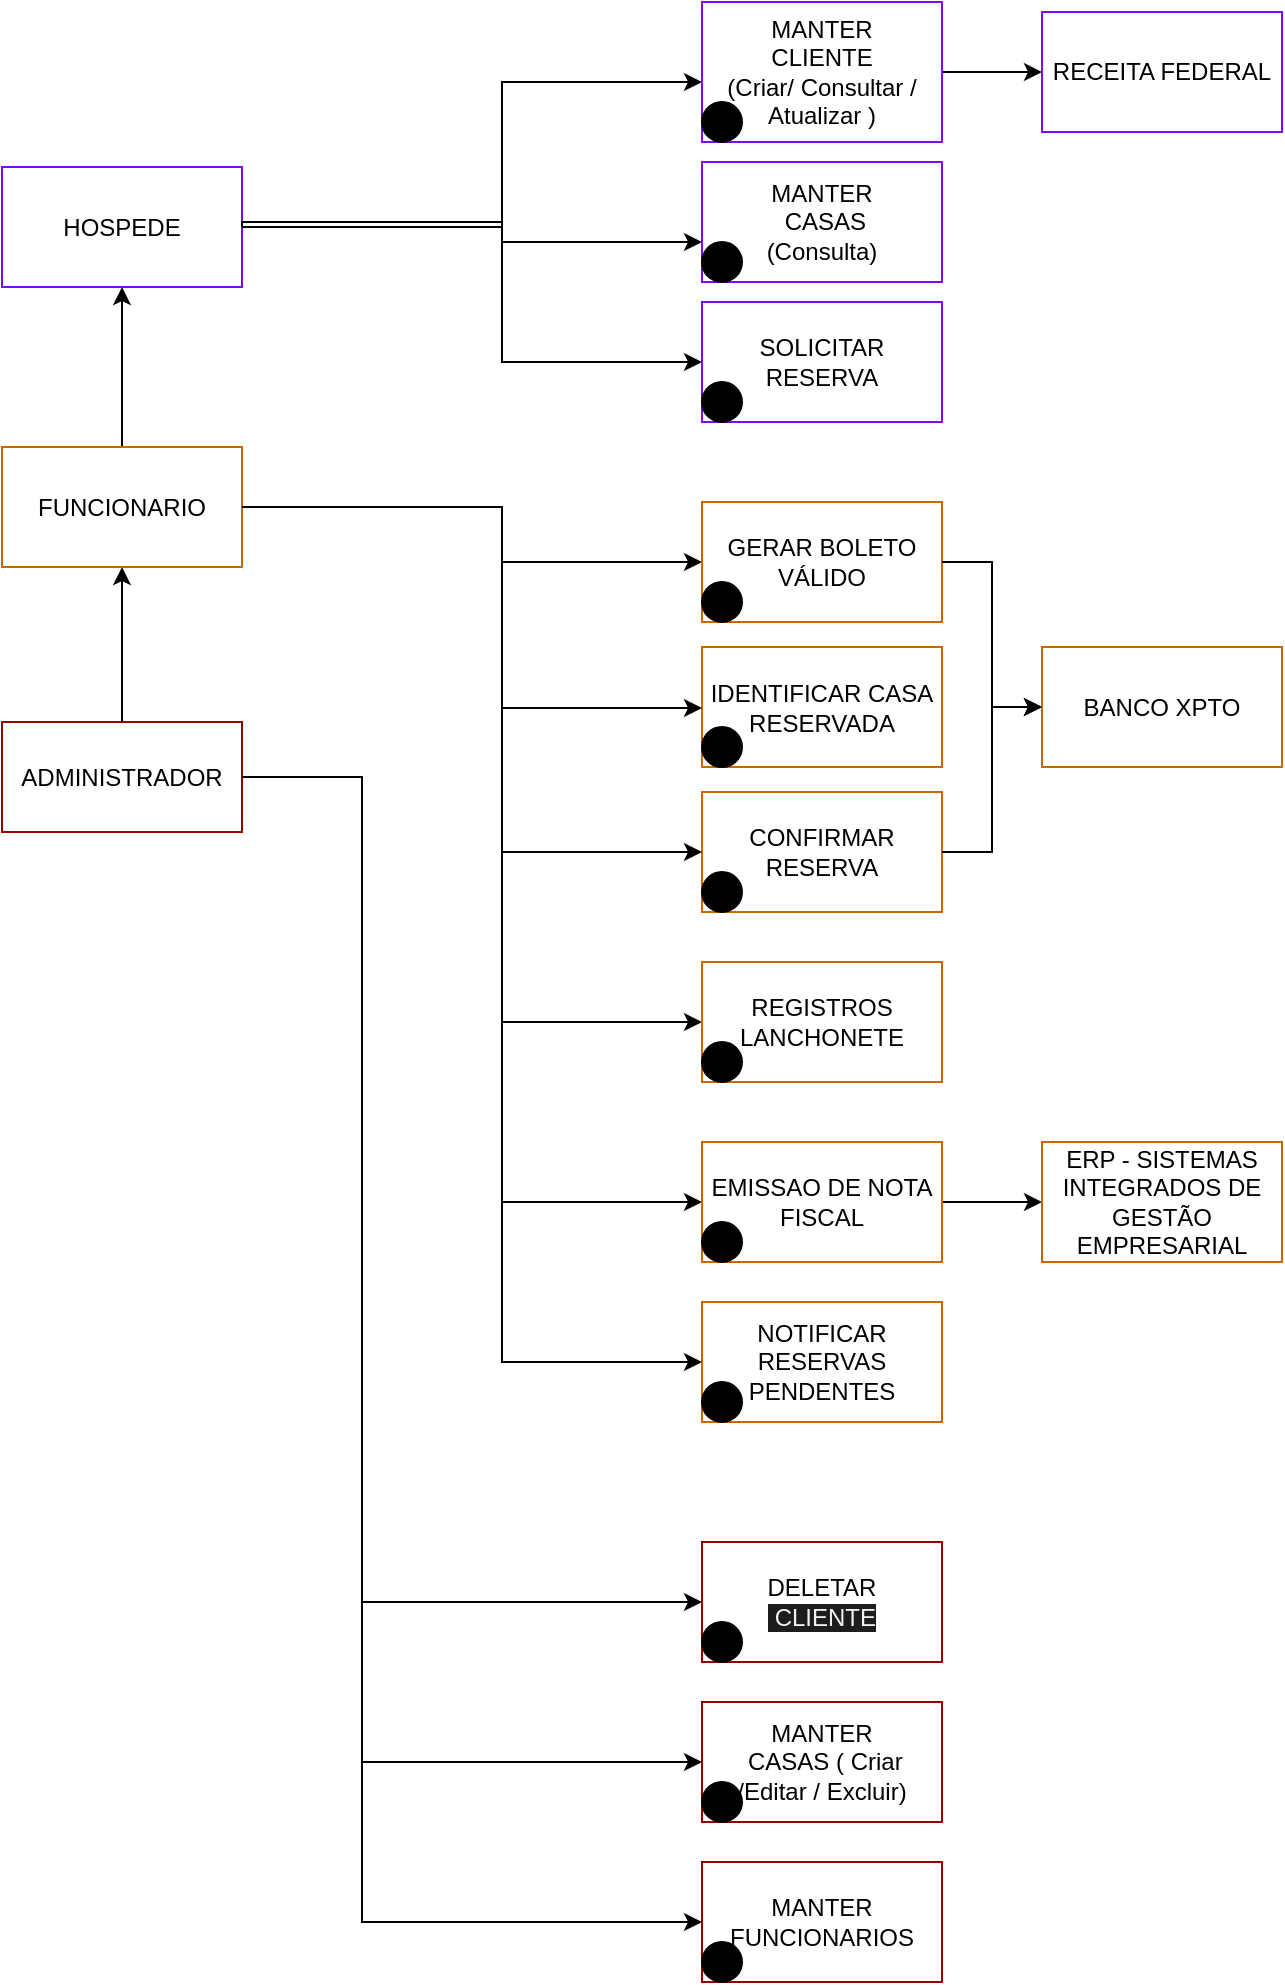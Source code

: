 <mxfile version="24.0.4" type="device">
  <diagram name="v2.1" id="9f3W9VO9dHgqnGIH7AgD">
    <mxGraphModel dx="818" dy="1060" grid="1" gridSize="10" guides="1" tooltips="1" connect="1" arrows="1" fold="1" page="1" pageScale="1" pageWidth="1100" pageHeight="850" background="none" math="0" shadow="0">
      <root>
        <mxCell id="Ho6uRe960rDuoMjPk8a8-0" />
        <mxCell id="Ho6uRe960rDuoMjPk8a8-1" parent="Ho6uRe960rDuoMjPk8a8-0" />
        <mxCell id="Ho6uRe960rDuoMjPk8a8-2" value="" style="edgeStyle=orthogonalEdgeStyle;rounded=0;orthogonalLoop=1;jettySize=auto;html=1;" parent="Ho6uRe960rDuoMjPk8a8-1" source="Ho6uRe960rDuoMjPk8a8-4" target="Ho6uRe960rDuoMjPk8a8-9" edge="1">
          <mxGeometry relative="1" as="geometry" />
        </mxCell>
        <mxCell id="Ho6uRe960rDuoMjPk8a8-3" value="" style="edgeStyle=orthogonalEdgeStyle;rounded=0;orthogonalLoop=1;jettySize=auto;html=1;entryX=0;entryY=0.5;entryDx=0;entryDy=0;" parent="Ho6uRe960rDuoMjPk8a8-1" source="Ho6uRe960rDuoMjPk8a8-4" target="Ho6uRe960rDuoMjPk8a8-16" edge="1">
          <mxGeometry relative="1" as="geometry">
            <Array as="points">
              <mxPoint x="260" y="458" />
              <mxPoint x="260" y="870" />
            </Array>
          </mxGeometry>
        </mxCell>
        <mxCell id="Ho6uRe960rDuoMjPk8a8-4" value="ADMINISTRADOR" style="rounded=0;whiteSpace=wrap;html=1;strokeColor=#990000;" parent="Ho6uRe960rDuoMjPk8a8-1" vertex="1">
          <mxGeometry x="80" y="430" width="120" height="55" as="geometry" />
        </mxCell>
        <mxCell id="Ho6uRe960rDuoMjPk8a8-5" value="" style="edgeStyle=orthogonalEdgeStyle;rounded=0;orthogonalLoop=1;jettySize=auto;html=1;" parent="Ho6uRe960rDuoMjPk8a8-1" source="Ho6uRe960rDuoMjPk8a8-9" target="Ho6uRe960rDuoMjPk8a8-11" edge="1">
          <mxGeometry relative="1" as="geometry" />
        </mxCell>
        <mxCell id="Ho6uRe960rDuoMjPk8a8-6" value="" style="edgeStyle=orthogonalEdgeStyle;rounded=0;orthogonalLoop=1;jettySize=auto;html=1;entryX=0;entryY=0.5;entryDx=0;entryDy=0;" parent="Ho6uRe960rDuoMjPk8a8-1" source="Ho6uRe960rDuoMjPk8a8-9" target="Ho6uRe960rDuoMjPk8a8-19" edge="1">
          <mxGeometry relative="1" as="geometry">
            <Array as="points">
              <mxPoint x="330" y="323" />
              <mxPoint x="330" y="350" />
            </Array>
          </mxGeometry>
        </mxCell>
        <mxCell id="Ho6uRe960rDuoMjPk8a8-7" value="" style="edgeStyle=orthogonalEdgeStyle;rounded=0;orthogonalLoop=1;jettySize=auto;html=1;entryX=0;entryY=0.5;entryDx=0;entryDy=0;" parent="Ho6uRe960rDuoMjPk8a8-1" source="Ho6uRe960rDuoMjPk8a8-9" target="Ho6uRe960rDuoMjPk8a8-24" edge="1">
          <mxGeometry relative="1" as="geometry">
            <Array as="points">
              <mxPoint x="330" y="323" />
              <mxPoint x="330" y="580" />
            </Array>
          </mxGeometry>
        </mxCell>
        <mxCell id="Ho6uRe960rDuoMjPk8a8-8" value="" style="edgeStyle=orthogonalEdgeStyle;rounded=0;orthogonalLoop=1;jettySize=auto;html=1;entryX=0;entryY=0.5;entryDx=0;entryDy=0;" parent="Ho6uRe960rDuoMjPk8a8-1" source="Ho6uRe960rDuoMjPk8a8-9" target="Ho6uRe960rDuoMjPk8a8-26" edge="1">
          <mxGeometry relative="1" as="geometry">
            <Array as="points">
              <mxPoint x="330" y="323" />
              <mxPoint x="330" y="670" />
            </Array>
          </mxGeometry>
        </mxCell>
        <mxCell id="Ho6uRe960rDuoMjPk8a8-9" value="FUNCIONARIO" style="whiteSpace=wrap;html=1;rounded=0;strokeColor=#CC6600;" parent="Ho6uRe960rDuoMjPk8a8-1" vertex="1">
          <mxGeometry x="80" y="292.5" width="120" height="60" as="geometry" />
        </mxCell>
        <mxCell id="Ho6uRe960rDuoMjPk8a8-10" value="" style="edgeStyle=orthogonalEdgeStyle;rounded=0;orthogonalLoop=1;jettySize=auto;html=1;" parent="Ho6uRe960rDuoMjPk8a8-1" source="Ho6uRe960rDuoMjPk8a8-11" target="Ho6uRe960rDuoMjPk8a8-13" edge="1">
          <mxGeometry relative="1" as="geometry">
            <Array as="points">
              <mxPoint x="330" y="183" />
              <mxPoint x="330" y="110" />
            </Array>
          </mxGeometry>
        </mxCell>
        <mxCell id="Ho6uRe960rDuoMjPk8a8-11" value="HOSPEDE" style="whiteSpace=wrap;html=1;rounded=0;strokeColor=#780AFF;" parent="Ho6uRe960rDuoMjPk8a8-1" vertex="1">
          <mxGeometry x="80" y="152.5" width="120" height="60" as="geometry" />
        </mxCell>
        <mxCell id="Ho6uRe960rDuoMjPk8a8-12" value="" style="edgeStyle=orthogonalEdgeStyle;rounded=0;orthogonalLoop=1;jettySize=auto;html=1;" parent="Ho6uRe960rDuoMjPk8a8-1" source="Ho6uRe960rDuoMjPk8a8-13" target="Ho6uRe960rDuoMjPk8a8-30" edge="1">
          <mxGeometry relative="1" as="geometry" />
        </mxCell>
        <mxCell id="Ho6uRe960rDuoMjPk8a8-13" value="&lt;div&gt;MANTER&lt;/div&gt;&lt;div&gt;CLIENTE&lt;br&gt;(Criar/ Consultar / Atualizar )&lt;/div&gt;" style="whiteSpace=wrap;html=1;rounded=0;strokeColor=#780AFF;" parent="Ho6uRe960rDuoMjPk8a8-1" vertex="1">
          <mxGeometry x="430" y="70" width="120" height="70" as="geometry" />
        </mxCell>
        <mxCell id="Ho6uRe960rDuoMjPk8a8-14" value="MANTER&lt;div&gt;&amp;nbsp;CASAS &lt;br&gt;(Consulta)&lt;/div&gt;" style="whiteSpace=wrap;html=1;rounded=0;strokeColor=#780AFF;" parent="Ho6uRe960rDuoMjPk8a8-1" vertex="1">
          <mxGeometry x="430" y="150" width="120" height="60" as="geometry" />
        </mxCell>
        <mxCell id="Ho6uRe960rDuoMjPk8a8-15" value="" style="edgeStyle=orthogonalEdgeStyle;rounded=0;orthogonalLoop=1;jettySize=auto;html=1;exitX=1;exitY=0.5;exitDx=0;exitDy=0;entryX=0;entryY=0.5;entryDx=0;entryDy=0;" parent="Ho6uRe960rDuoMjPk8a8-1" source="Ho6uRe960rDuoMjPk8a8-11" edge="1">
          <mxGeometry relative="1" as="geometry">
            <mxPoint x="200" y="192.5" as="sourcePoint" />
            <mxPoint x="430.0" y="190" as="targetPoint" />
            <Array as="points">
              <mxPoint x="200" y="180" />
              <mxPoint x="330" y="180" />
              <mxPoint x="330" y="190" />
            </Array>
          </mxGeometry>
        </mxCell>
        <mxCell id="Ho6uRe960rDuoMjPk8a8-16" value="&lt;div&gt;DELETAR&lt;br&gt;&lt;/div&gt;&lt;div style=&quot;border-color: rgb(0, 0, 0); color: rgb(240, 240, 240); font-family: Helvetica; font-size: 12px; font-style: normal; font-variant-ligatures: normal; font-variant-caps: normal; font-weight: 400; letter-spacing: normal; orphans: 2; text-align: center; text-indent: 0px; text-transform: none; widows: 2; word-spacing: 0px; -webkit-text-stroke-width: 0px; white-space: normal; background-color: rgb(27, 29, 30); text-decoration-thickness: initial; text-decoration-style: initial; text-decoration-color: initial;&quot;&gt;&amp;nbsp;CLIENTE&lt;/div&gt;" style="whiteSpace=wrap;html=1;rounded=0;strokeColor=#990000;" parent="Ho6uRe960rDuoMjPk8a8-1" vertex="1">
          <mxGeometry x="430" y="840" width="120" height="60" as="geometry" />
        </mxCell>
        <mxCell id="Ho6uRe960rDuoMjPk8a8-17" value="MANTER&lt;div&gt;&amp;nbsp;CASAS ( Criar /Editar / Excluir)&lt;/div&gt;" style="whiteSpace=wrap;html=1;rounded=0;strokeColor=#990000;" parent="Ho6uRe960rDuoMjPk8a8-1" vertex="1">
          <mxGeometry x="430" y="920" width="120" height="60" as="geometry" />
        </mxCell>
        <mxCell id="Ho6uRe960rDuoMjPk8a8-18" value="" style="edgeStyle=orthogonalEdgeStyle;rounded=0;orthogonalLoop=1;jettySize=auto;html=1;entryX=0;entryY=0.5;entryDx=0;entryDy=0;exitX=1;exitY=0.5;exitDx=0;exitDy=0;" parent="Ho6uRe960rDuoMjPk8a8-1" source="Ho6uRe960rDuoMjPk8a8-4" target="Ho6uRe960rDuoMjPk8a8-17" edge="1">
          <mxGeometry relative="1" as="geometry">
            <mxPoint x="210" y="468" as="sourcePoint" />
            <mxPoint x="440" y="468" as="targetPoint" />
            <Array as="points">
              <mxPoint x="260" y="458" />
              <mxPoint x="260" y="950" />
            </Array>
          </mxGeometry>
        </mxCell>
        <mxCell id="Ho6uRe960rDuoMjPk8a8-19" value="GERAR BOLETO VÁLIDO" style="whiteSpace=wrap;html=1;rounded=0;strokeColor=#CC6600;" parent="Ho6uRe960rDuoMjPk8a8-1" vertex="1">
          <mxGeometry x="430" y="320" width="120" height="60" as="geometry" />
        </mxCell>
        <mxCell id="Ho6uRe960rDuoMjPk8a8-20" value="" style="edgeStyle=orthogonalEdgeStyle;rounded=0;orthogonalLoop=1;jettySize=auto;html=1;exitX=1;exitY=0.5;exitDx=0;exitDy=0;entryX=0;entryY=0.5;entryDx=0;entryDy=0;" parent="Ho6uRe960rDuoMjPk8a8-1" source="Ho6uRe960rDuoMjPk8a8-19" target="Ho6uRe960rDuoMjPk8a8-28" edge="1">
          <mxGeometry relative="1" as="geometry" />
        </mxCell>
        <mxCell id="Ho6uRe960rDuoMjPk8a8-21" value="IDENTIFICAR CASA RESERVADA" style="whiteSpace=wrap;html=1;rounded=0;strokeColor=#CC6600;" parent="Ho6uRe960rDuoMjPk8a8-1" vertex="1">
          <mxGeometry x="430" y="392.5" width="120" height="60" as="geometry" />
        </mxCell>
        <mxCell id="Ho6uRe960rDuoMjPk8a8-22" value="CONFIRMAR RESERVA" style="whiteSpace=wrap;html=1;rounded=0;strokeColor=#CC6600;" parent="Ho6uRe960rDuoMjPk8a8-1" vertex="1">
          <mxGeometry x="430" y="465" width="120" height="60" as="geometry" />
        </mxCell>
        <mxCell id="Ho6uRe960rDuoMjPk8a8-23" value="" style="edgeStyle=orthogonalEdgeStyle;rounded=0;orthogonalLoop=1;jettySize=auto;html=1;entryX=0;entryY=0.5;entryDx=0;entryDy=0;exitX=1;exitY=0.5;exitDx=0;exitDy=0;" parent="Ho6uRe960rDuoMjPk8a8-1" source="Ho6uRe960rDuoMjPk8a8-9" target="Ho6uRe960rDuoMjPk8a8-22" edge="1">
          <mxGeometry relative="1" as="geometry">
            <mxPoint x="210" y="333" as="sourcePoint" />
            <mxPoint x="440" y="320" as="targetPoint" />
            <Array as="points">
              <mxPoint x="330" y="323" />
              <mxPoint x="330" y="495" />
            </Array>
          </mxGeometry>
        </mxCell>
        <mxCell id="Ho6uRe960rDuoMjPk8a8-24" value="REGISTROS LANCHONETE" style="whiteSpace=wrap;html=1;rounded=0;strokeColor=#CC6600;" parent="Ho6uRe960rDuoMjPk8a8-1" vertex="1">
          <mxGeometry x="430" y="550" width="120" height="60" as="geometry" />
        </mxCell>
        <mxCell id="Ho6uRe960rDuoMjPk8a8-25" value="" style="edgeStyle=orthogonalEdgeStyle;rounded=0;orthogonalLoop=1;jettySize=auto;html=1;" parent="Ho6uRe960rDuoMjPk8a8-1" source="Ho6uRe960rDuoMjPk8a8-26" target="Ho6uRe960rDuoMjPk8a8-31" edge="1">
          <mxGeometry relative="1" as="geometry" />
        </mxCell>
        <mxCell id="Ho6uRe960rDuoMjPk8a8-26" value="EMISSAO DE NOTA FISCAL" style="whiteSpace=wrap;html=1;rounded=0;strokeColor=#CC6600;" parent="Ho6uRe960rDuoMjPk8a8-1" vertex="1">
          <mxGeometry x="430" y="640" width="120" height="60" as="geometry" />
        </mxCell>
        <mxCell id="Ho6uRe960rDuoMjPk8a8-27" value="" style="edgeStyle=orthogonalEdgeStyle;rounded=0;orthogonalLoop=1;jettySize=auto;html=1;entryX=0;entryY=0.5;entryDx=0;entryDy=0;exitX=1;exitY=0.5;exitDx=0;exitDy=0;" parent="Ho6uRe960rDuoMjPk8a8-1" source="Ho6uRe960rDuoMjPk8a8-9" target="Ho6uRe960rDuoMjPk8a8-21" edge="1">
          <mxGeometry relative="1" as="geometry">
            <mxPoint x="210" y="333" as="sourcePoint" />
            <mxPoint x="440" y="290" as="targetPoint" />
            <Array as="points">
              <mxPoint x="330" y="323" />
              <mxPoint x="330" y="423" />
              <mxPoint x="430" y="423" />
            </Array>
          </mxGeometry>
        </mxCell>
        <mxCell id="Ho6uRe960rDuoMjPk8a8-28" value="BANCO XPTO" style="whiteSpace=wrap;html=1;strokeColor=#CC6600;rounded=0;" parent="Ho6uRe960rDuoMjPk8a8-1" vertex="1">
          <mxGeometry x="600" y="392.5" width="120" height="60" as="geometry" />
        </mxCell>
        <mxCell id="Ho6uRe960rDuoMjPk8a8-29" value="" style="edgeStyle=orthogonalEdgeStyle;rounded=0;orthogonalLoop=1;jettySize=auto;html=1;exitX=1;exitY=0.5;exitDx=0;exitDy=0;entryX=0;entryY=0.5;entryDx=0;entryDy=0;" parent="Ho6uRe960rDuoMjPk8a8-1" source="Ho6uRe960rDuoMjPk8a8-22" target="Ho6uRe960rDuoMjPk8a8-28" edge="1">
          <mxGeometry relative="1" as="geometry">
            <mxPoint x="560" y="363" as="sourcePoint" />
            <mxPoint x="680" y="363" as="targetPoint" />
          </mxGeometry>
        </mxCell>
        <mxCell id="Ho6uRe960rDuoMjPk8a8-30" value="RECEITA FEDERAL" style="whiteSpace=wrap;html=1;strokeColor=#780AFF;rounded=0;" parent="Ho6uRe960rDuoMjPk8a8-1" vertex="1">
          <mxGeometry x="600" y="75" width="120" height="60" as="geometry" />
        </mxCell>
        <mxCell id="Ho6uRe960rDuoMjPk8a8-31" value="ERP - SISTEMAS INTEGRADOS DE GESTÃO EMPRESARIAL" style="whiteSpace=wrap;html=1;strokeColor=#CC6600;rounded=0;" parent="Ho6uRe960rDuoMjPk8a8-1" vertex="1">
          <mxGeometry x="600" y="640" width="120" height="60" as="geometry" />
        </mxCell>
        <mxCell id="Ho6uRe960rDuoMjPk8a8-32" value="SOLICITAR RESERVA" style="whiteSpace=wrap;html=1;rounded=0;strokeColor=#780AFF;" parent="Ho6uRe960rDuoMjPk8a8-1" vertex="1">
          <mxGeometry x="430" y="220" width="120" height="60" as="geometry" />
        </mxCell>
        <mxCell id="Ho6uRe960rDuoMjPk8a8-33" value="" style="edgeStyle=orthogonalEdgeStyle;rounded=0;orthogonalLoop=1;jettySize=auto;html=1;exitX=1;exitY=0.5;exitDx=0;exitDy=0;entryX=0;entryY=0.5;entryDx=0;entryDy=0;" parent="Ho6uRe960rDuoMjPk8a8-1" source="Ho6uRe960rDuoMjPk8a8-11" target="Ho6uRe960rDuoMjPk8a8-32" edge="1">
          <mxGeometry relative="1" as="geometry">
            <mxPoint x="210" y="193" as="sourcePoint" />
            <mxPoint x="440.0" y="200" as="targetPoint" />
            <Array as="points">
              <mxPoint x="330" y="183" />
              <mxPoint x="330" y="250" />
            </Array>
          </mxGeometry>
        </mxCell>
        <mxCell id="Ho6uRe960rDuoMjPk8a8-34" value="NOTIFICAR RESERVAS PENDENTES" style="whiteSpace=wrap;html=1;rounded=0;strokeColor=#CC6600;" parent="Ho6uRe960rDuoMjPk8a8-1" vertex="1">
          <mxGeometry x="430" y="720" width="120" height="60" as="geometry" />
        </mxCell>
        <mxCell id="Ho6uRe960rDuoMjPk8a8-35" value="" style="edgeStyle=orthogonalEdgeStyle;rounded=0;orthogonalLoop=1;jettySize=auto;html=1;entryX=0;entryY=0.5;entryDx=0;entryDy=0;exitX=1;exitY=0.5;exitDx=0;exitDy=0;" parent="Ho6uRe960rDuoMjPk8a8-1" source="Ho6uRe960rDuoMjPk8a8-9" target="Ho6uRe960rDuoMjPk8a8-34" edge="1">
          <mxGeometry relative="1" as="geometry">
            <Array as="points">
              <mxPoint x="330" y="323" />
              <mxPoint x="330" y="750" />
            </Array>
            <mxPoint x="210" y="333" as="sourcePoint" />
            <mxPoint x="450" y="680" as="targetPoint" />
          </mxGeometry>
        </mxCell>
        <mxCell id="Ho6uRe960rDuoMjPk8a8-36" value="&lt;div&gt;MANTER&lt;/div&gt;FUNCIONARIOS" style="whiteSpace=wrap;html=1;rounded=0;strokeColor=#990000;" parent="Ho6uRe960rDuoMjPk8a8-1" vertex="1">
          <mxGeometry x="430" y="1000" width="120" height="60" as="geometry" />
        </mxCell>
        <mxCell id="Ho6uRe960rDuoMjPk8a8-37" value="" style="edgeStyle=orthogonalEdgeStyle;rounded=0;orthogonalLoop=1;jettySize=auto;html=1;entryX=0;entryY=0.5;entryDx=0;entryDy=0;exitX=1;exitY=0.5;exitDx=0;exitDy=0;" parent="Ho6uRe960rDuoMjPk8a8-1" source="Ho6uRe960rDuoMjPk8a8-4" target="Ho6uRe960rDuoMjPk8a8-36" edge="1">
          <mxGeometry relative="1" as="geometry">
            <mxPoint x="210" y="468" as="sourcePoint" />
            <mxPoint x="450" y="960" as="targetPoint" />
            <Array as="points">
              <mxPoint x="260" y="458" />
              <mxPoint x="260" y="1030" />
            </Array>
          </mxGeometry>
        </mxCell>
        <mxCell id="Ho6uRe960rDuoMjPk8a8-38" value="1" style="ellipse;whiteSpace=wrap;html=1;aspect=fixed;fillColor=#000000;" parent="Ho6uRe960rDuoMjPk8a8-1" vertex="1">
          <mxGeometry x="430" y="120" width="20" height="20" as="geometry" />
        </mxCell>
        <mxCell id="Ho6uRe960rDuoMjPk8a8-39" value="2" style="ellipse;whiteSpace=wrap;html=1;aspect=fixed;fillColor=#000000;" parent="Ho6uRe960rDuoMjPk8a8-1" vertex="1">
          <mxGeometry x="430" y="190" width="20" height="20" as="geometry" />
        </mxCell>
        <mxCell id="Ho6uRe960rDuoMjPk8a8-40" value="3" style="ellipse;whiteSpace=wrap;html=1;aspect=fixed;fillColor=#000000;fontStyle=1" parent="Ho6uRe960rDuoMjPk8a8-1" vertex="1">
          <mxGeometry x="430" y="1040" width="20" height="20" as="geometry" />
        </mxCell>
        <mxCell id="Ho6uRe960rDuoMjPk8a8-41" value="4" style="ellipse;whiteSpace=wrap;html=1;aspect=fixed;fillColor=#000000;fontStyle=1" parent="Ho6uRe960rDuoMjPk8a8-1" vertex="1">
          <mxGeometry x="430" y="260" width="20" height="20" as="geometry" />
        </mxCell>
        <mxCell id="Ho6uRe960rDuoMjPk8a8-42" value="5" style="ellipse;whiteSpace=wrap;html=1;aspect=fixed;fillColor=#000000;fontStyle=1" parent="Ho6uRe960rDuoMjPk8a8-1" vertex="1">
          <mxGeometry x="430" y="360" width="20" height="20" as="geometry" />
        </mxCell>
        <mxCell id="Ho6uRe960rDuoMjPk8a8-43" value="6" style="ellipse;whiteSpace=wrap;html=1;aspect=fixed;fillColor=#000000;fontStyle=1" parent="Ho6uRe960rDuoMjPk8a8-1" vertex="1">
          <mxGeometry x="430" y="432.5" width="20" height="20" as="geometry" />
        </mxCell>
        <mxCell id="Ho6uRe960rDuoMjPk8a8-44" value="7" style="ellipse;whiteSpace=wrap;html=1;aspect=fixed;fillColor=#000000;fontStyle=1" parent="Ho6uRe960rDuoMjPk8a8-1" vertex="1">
          <mxGeometry x="430" y="505" width="20" height="20" as="geometry" />
        </mxCell>
        <mxCell id="Ho6uRe960rDuoMjPk8a8-45" value="8" style="ellipse;whiteSpace=wrap;html=1;aspect=fixed;fillColor=#000000;fontStyle=1" parent="Ho6uRe960rDuoMjPk8a8-1" vertex="1">
          <mxGeometry x="430" y="590" width="20" height="20" as="geometry" />
        </mxCell>
        <mxCell id="Ho6uRe960rDuoMjPk8a8-46" value="9" style="ellipse;whiteSpace=wrap;html=1;aspect=fixed;fillColor=#000000;fontStyle=1" parent="Ho6uRe960rDuoMjPk8a8-1" vertex="1">
          <mxGeometry x="430" y="680" width="20" height="20" as="geometry" />
        </mxCell>
        <mxCell id="Ho6uRe960rDuoMjPk8a8-47" value="1.1" style="ellipse;whiteSpace=wrap;html=1;aspect=fixed;fillColor=#000000;fontStyle=1" parent="Ho6uRe960rDuoMjPk8a8-1" vertex="1">
          <mxGeometry x="430" y="880" width="20" height="20" as="geometry" />
        </mxCell>
        <mxCell id="Ho6uRe960rDuoMjPk8a8-48" value="2.1" style="ellipse;whiteSpace=wrap;html=1;aspect=fixed;fillColor=#000000;fontStyle=1" parent="Ho6uRe960rDuoMjPk8a8-1" vertex="1">
          <mxGeometry x="430" y="960" width="20" height="20" as="geometry" />
        </mxCell>
        <mxCell id="rCerNxn3wOsYm2LWwFR0-2" value="10" style="ellipse;whiteSpace=wrap;html=1;aspect=fixed;fillColor=#000000;fontStyle=1" vertex="1" parent="Ho6uRe960rDuoMjPk8a8-1">
          <mxGeometry x="430" y="760" width="20" height="20" as="geometry" />
        </mxCell>
      </root>
    </mxGraphModel>
  </diagram>
</mxfile>
